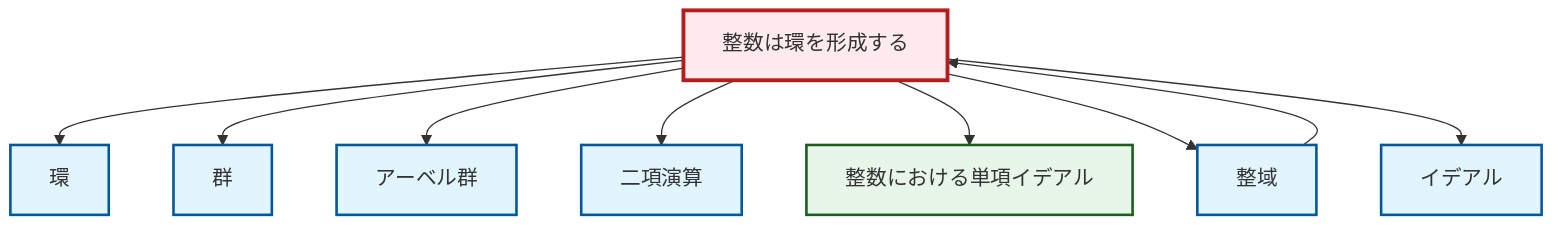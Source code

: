 graph TD
    classDef definition fill:#e1f5fe,stroke:#01579b,stroke-width:2px
    classDef theorem fill:#f3e5f5,stroke:#4a148c,stroke-width:2px
    classDef axiom fill:#fff3e0,stroke:#e65100,stroke-width:2px
    classDef example fill:#e8f5e9,stroke:#1b5e20,stroke-width:2px
    classDef current fill:#ffebee,stroke:#b71c1c,stroke-width:3px
    def-group["群"]:::definition
    def-abelian-group["アーベル群"]:::definition
    def-ring["環"]:::definition
    ex-integers-ring["整数は環を形成する"]:::example
    def-integral-domain["整域"]:::definition
    ex-principal-ideal["整数における単項イデアル"]:::example
    def-ideal["イデアル"]:::definition
    def-binary-operation["二項演算"]:::definition
    ex-integers-ring --> def-ring
    ex-integers-ring --> def-group
    ex-integers-ring --> def-abelian-group
    ex-integers-ring --> def-binary-operation
    ex-integers-ring --> ex-principal-ideal
    def-integral-domain --> ex-integers-ring
    ex-integers-ring --> def-integral-domain
    ex-integers-ring --> def-ideal
    class ex-integers-ring current